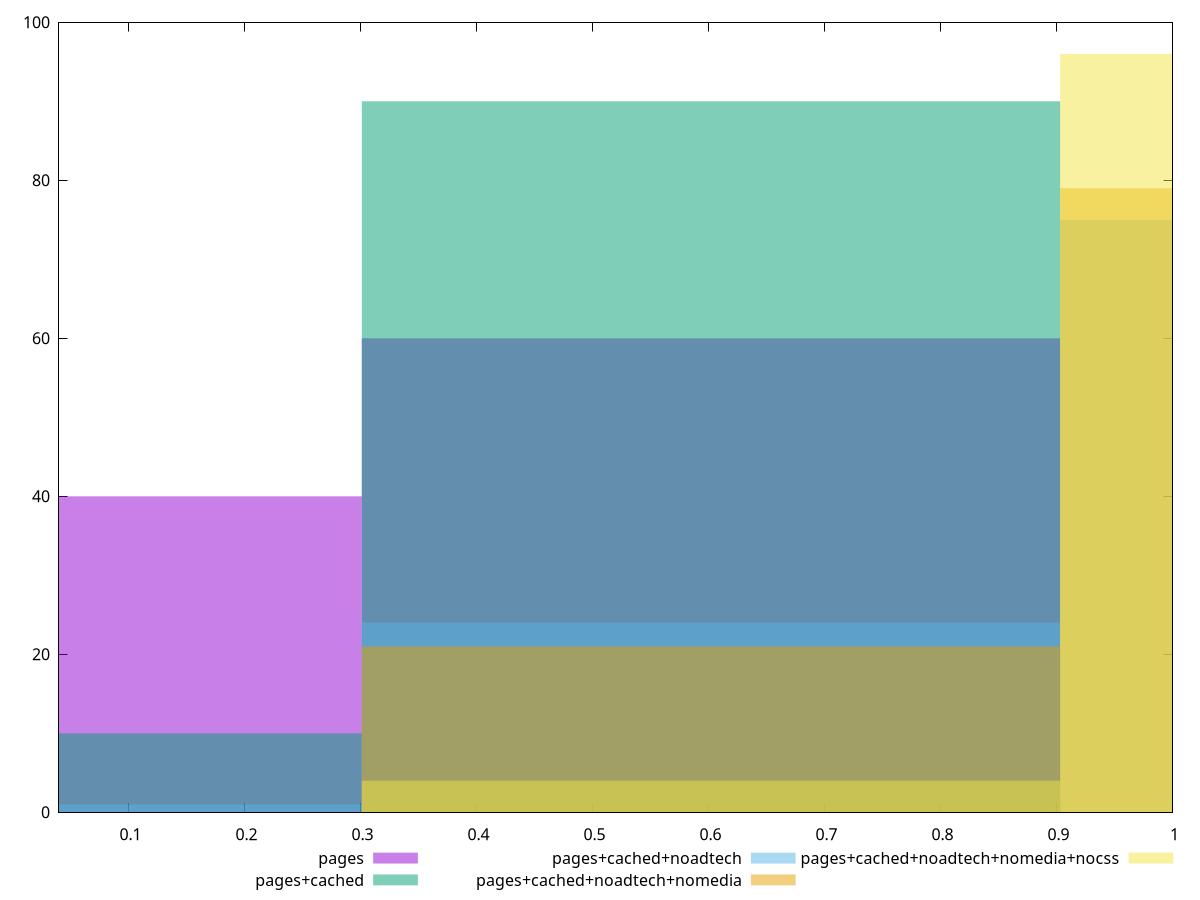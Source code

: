 reset

$pages <<EOF
0 40
0.6021300537208395 60
EOF

$pagesCached <<EOF
0 10
0.6021300537208395 90
EOF

$pagesCachedNoadtech <<EOF
0.6021300537208395 24
1.204260107441679 75
0 1
EOF

$pagesCachedNoadtechNomedia <<EOF
0.6021300537208395 21
1.204260107441679 79
EOF

$pagesCachedNoadtechNomediaNocss <<EOF
0.6021300537208395 4
1.204260107441679 96
EOF

set key outside below
set boxwidth 0.6021300537208395
set xrange [0.04:1]
set yrange [0:100]
set trange [0:100]
set style fill transparent solid 0.5 noborder
set terminal svg size 640, 530 enhanced background rgb 'white'
set output "report_00015_2021-02-09T16-11-33.973Z/speed-index/comparison/histogram/all_score.svg"

plot $pages title "pages" with boxes, \
     $pagesCached title "pages+cached" with boxes, \
     $pagesCachedNoadtech title "pages+cached+noadtech" with boxes, \
     $pagesCachedNoadtechNomedia title "pages+cached+noadtech+nomedia" with boxes, \
     $pagesCachedNoadtechNomediaNocss title "pages+cached+noadtech+nomedia+nocss" with boxes

reset

